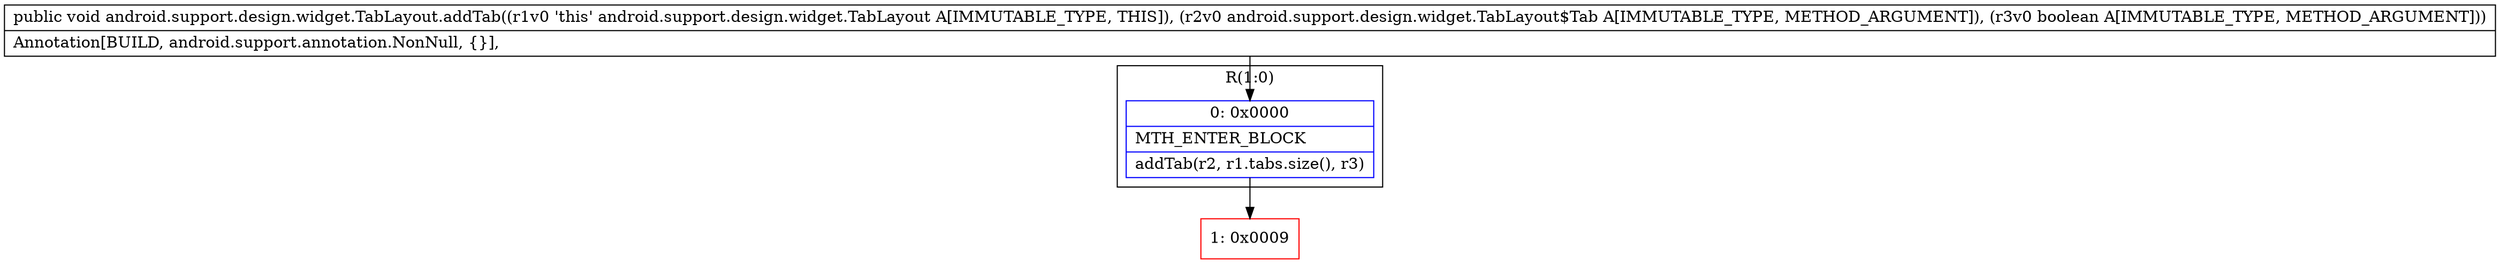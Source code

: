 digraph "CFG forandroid.support.design.widget.TabLayout.addTab(Landroid\/support\/design\/widget\/TabLayout$Tab;Z)V" {
subgraph cluster_Region_1476295706 {
label = "R(1:0)";
node [shape=record,color=blue];
Node_0 [shape=record,label="{0\:\ 0x0000|MTH_ENTER_BLOCK\l|addTab(r2, r1.tabs.size(), r3)\l}"];
}
Node_1 [shape=record,color=red,label="{1\:\ 0x0009}"];
MethodNode[shape=record,label="{public void android.support.design.widget.TabLayout.addTab((r1v0 'this' android.support.design.widget.TabLayout A[IMMUTABLE_TYPE, THIS]), (r2v0 android.support.design.widget.TabLayout$Tab A[IMMUTABLE_TYPE, METHOD_ARGUMENT]), (r3v0 boolean A[IMMUTABLE_TYPE, METHOD_ARGUMENT]))  | Annotation[BUILD, android.support.annotation.NonNull, \{\}], \l}"];
MethodNode -> Node_0;
Node_0 -> Node_1;
}

